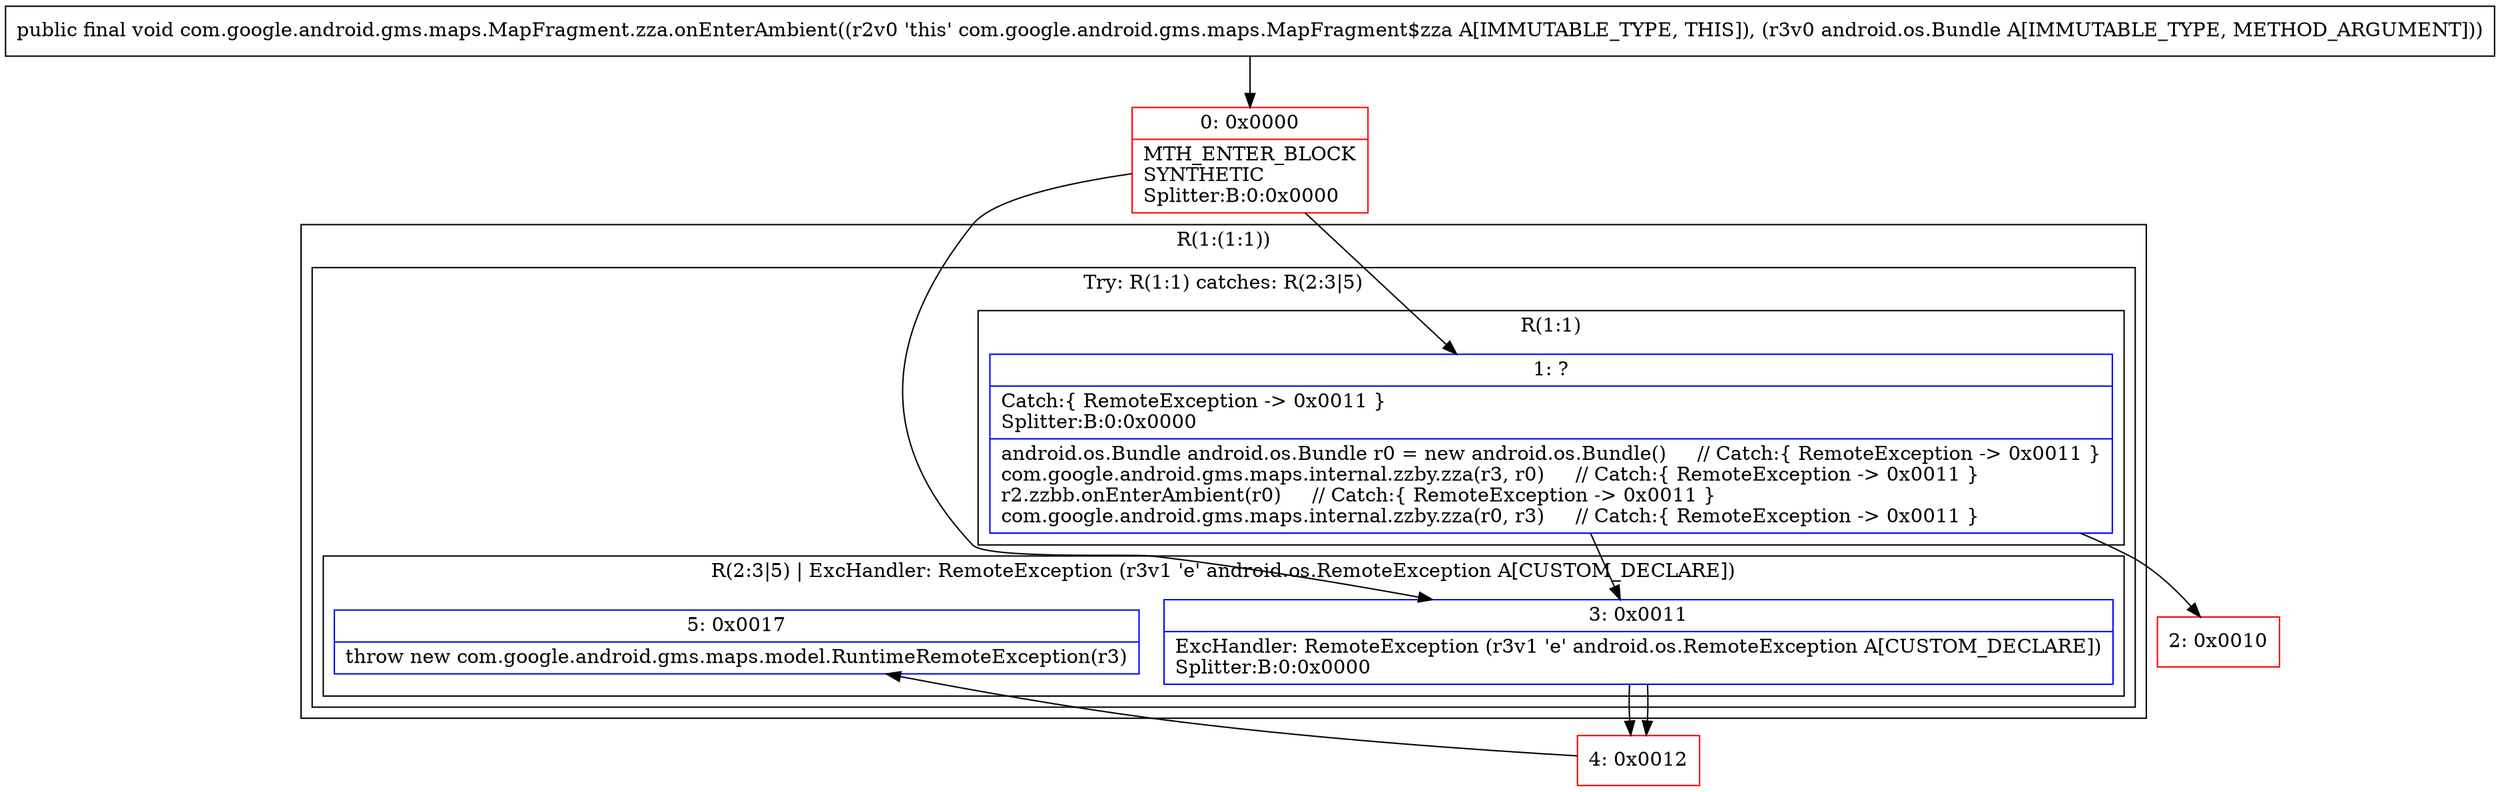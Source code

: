 digraph "CFG forcom.google.android.gms.maps.MapFragment.zza.onEnterAmbient(Landroid\/os\/Bundle;)V" {
subgraph cluster_Region_1630784003 {
label = "R(1:(1:1))";
node [shape=record,color=blue];
subgraph cluster_TryCatchRegion_1496103141 {
label = "Try: R(1:1) catches: R(2:3|5)";
node [shape=record,color=blue];
subgraph cluster_Region_904387008 {
label = "R(1:1)";
node [shape=record,color=blue];
Node_1 [shape=record,label="{1\:\ ?|Catch:\{ RemoteException \-\> 0x0011 \}\lSplitter:B:0:0x0000\l|android.os.Bundle android.os.Bundle r0 = new android.os.Bundle()     \/\/ Catch:\{ RemoteException \-\> 0x0011 \}\lcom.google.android.gms.maps.internal.zzby.zza(r3, r0)     \/\/ Catch:\{ RemoteException \-\> 0x0011 \}\lr2.zzbb.onEnterAmbient(r0)     \/\/ Catch:\{ RemoteException \-\> 0x0011 \}\lcom.google.android.gms.maps.internal.zzby.zza(r0, r3)     \/\/ Catch:\{ RemoteException \-\> 0x0011 \}\l}"];
}
subgraph cluster_Region_562677470 {
label = "R(2:3|5) | ExcHandler: RemoteException (r3v1 'e' android.os.RemoteException A[CUSTOM_DECLARE])\l";
node [shape=record,color=blue];
Node_3 [shape=record,label="{3\:\ 0x0011|ExcHandler: RemoteException (r3v1 'e' android.os.RemoteException A[CUSTOM_DECLARE])\lSplitter:B:0:0x0000\l}"];
Node_5 [shape=record,label="{5\:\ 0x0017|throw new com.google.android.gms.maps.model.RuntimeRemoteException(r3)\l}"];
}
}
}
subgraph cluster_Region_562677470 {
label = "R(2:3|5) | ExcHandler: RemoteException (r3v1 'e' android.os.RemoteException A[CUSTOM_DECLARE])\l";
node [shape=record,color=blue];
Node_3 [shape=record,label="{3\:\ 0x0011|ExcHandler: RemoteException (r3v1 'e' android.os.RemoteException A[CUSTOM_DECLARE])\lSplitter:B:0:0x0000\l}"];
Node_5 [shape=record,label="{5\:\ 0x0017|throw new com.google.android.gms.maps.model.RuntimeRemoteException(r3)\l}"];
}
Node_0 [shape=record,color=red,label="{0\:\ 0x0000|MTH_ENTER_BLOCK\lSYNTHETIC\lSplitter:B:0:0x0000\l}"];
Node_2 [shape=record,color=red,label="{2\:\ 0x0010}"];
Node_4 [shape=record,color=red,label="{4\:\ 0x0012}"];
MethodNode[shape=record,label="{public final void com.google.android.gms.maps.MapFragment.zza.onEnterAmbient((r2v0 'this' com.google.android.gms.maps.MapFragment$zza A[IMMUTABLE_TYPE, THIS]), (r3v0 android.os.Bundle A[IMMUTABLE_TYPE, METHOD_ARGUMENT])) }"];
MethodNode -> Node_0;
Node_1 -> Node_2;
Node_1 -> Node_3;
Node_3 -> Node_4;
Node_3 -> Node_4;
Node_0 -> Node_1;
Node_0 -> Node_3;
Node_4 -> Node_5;
}


